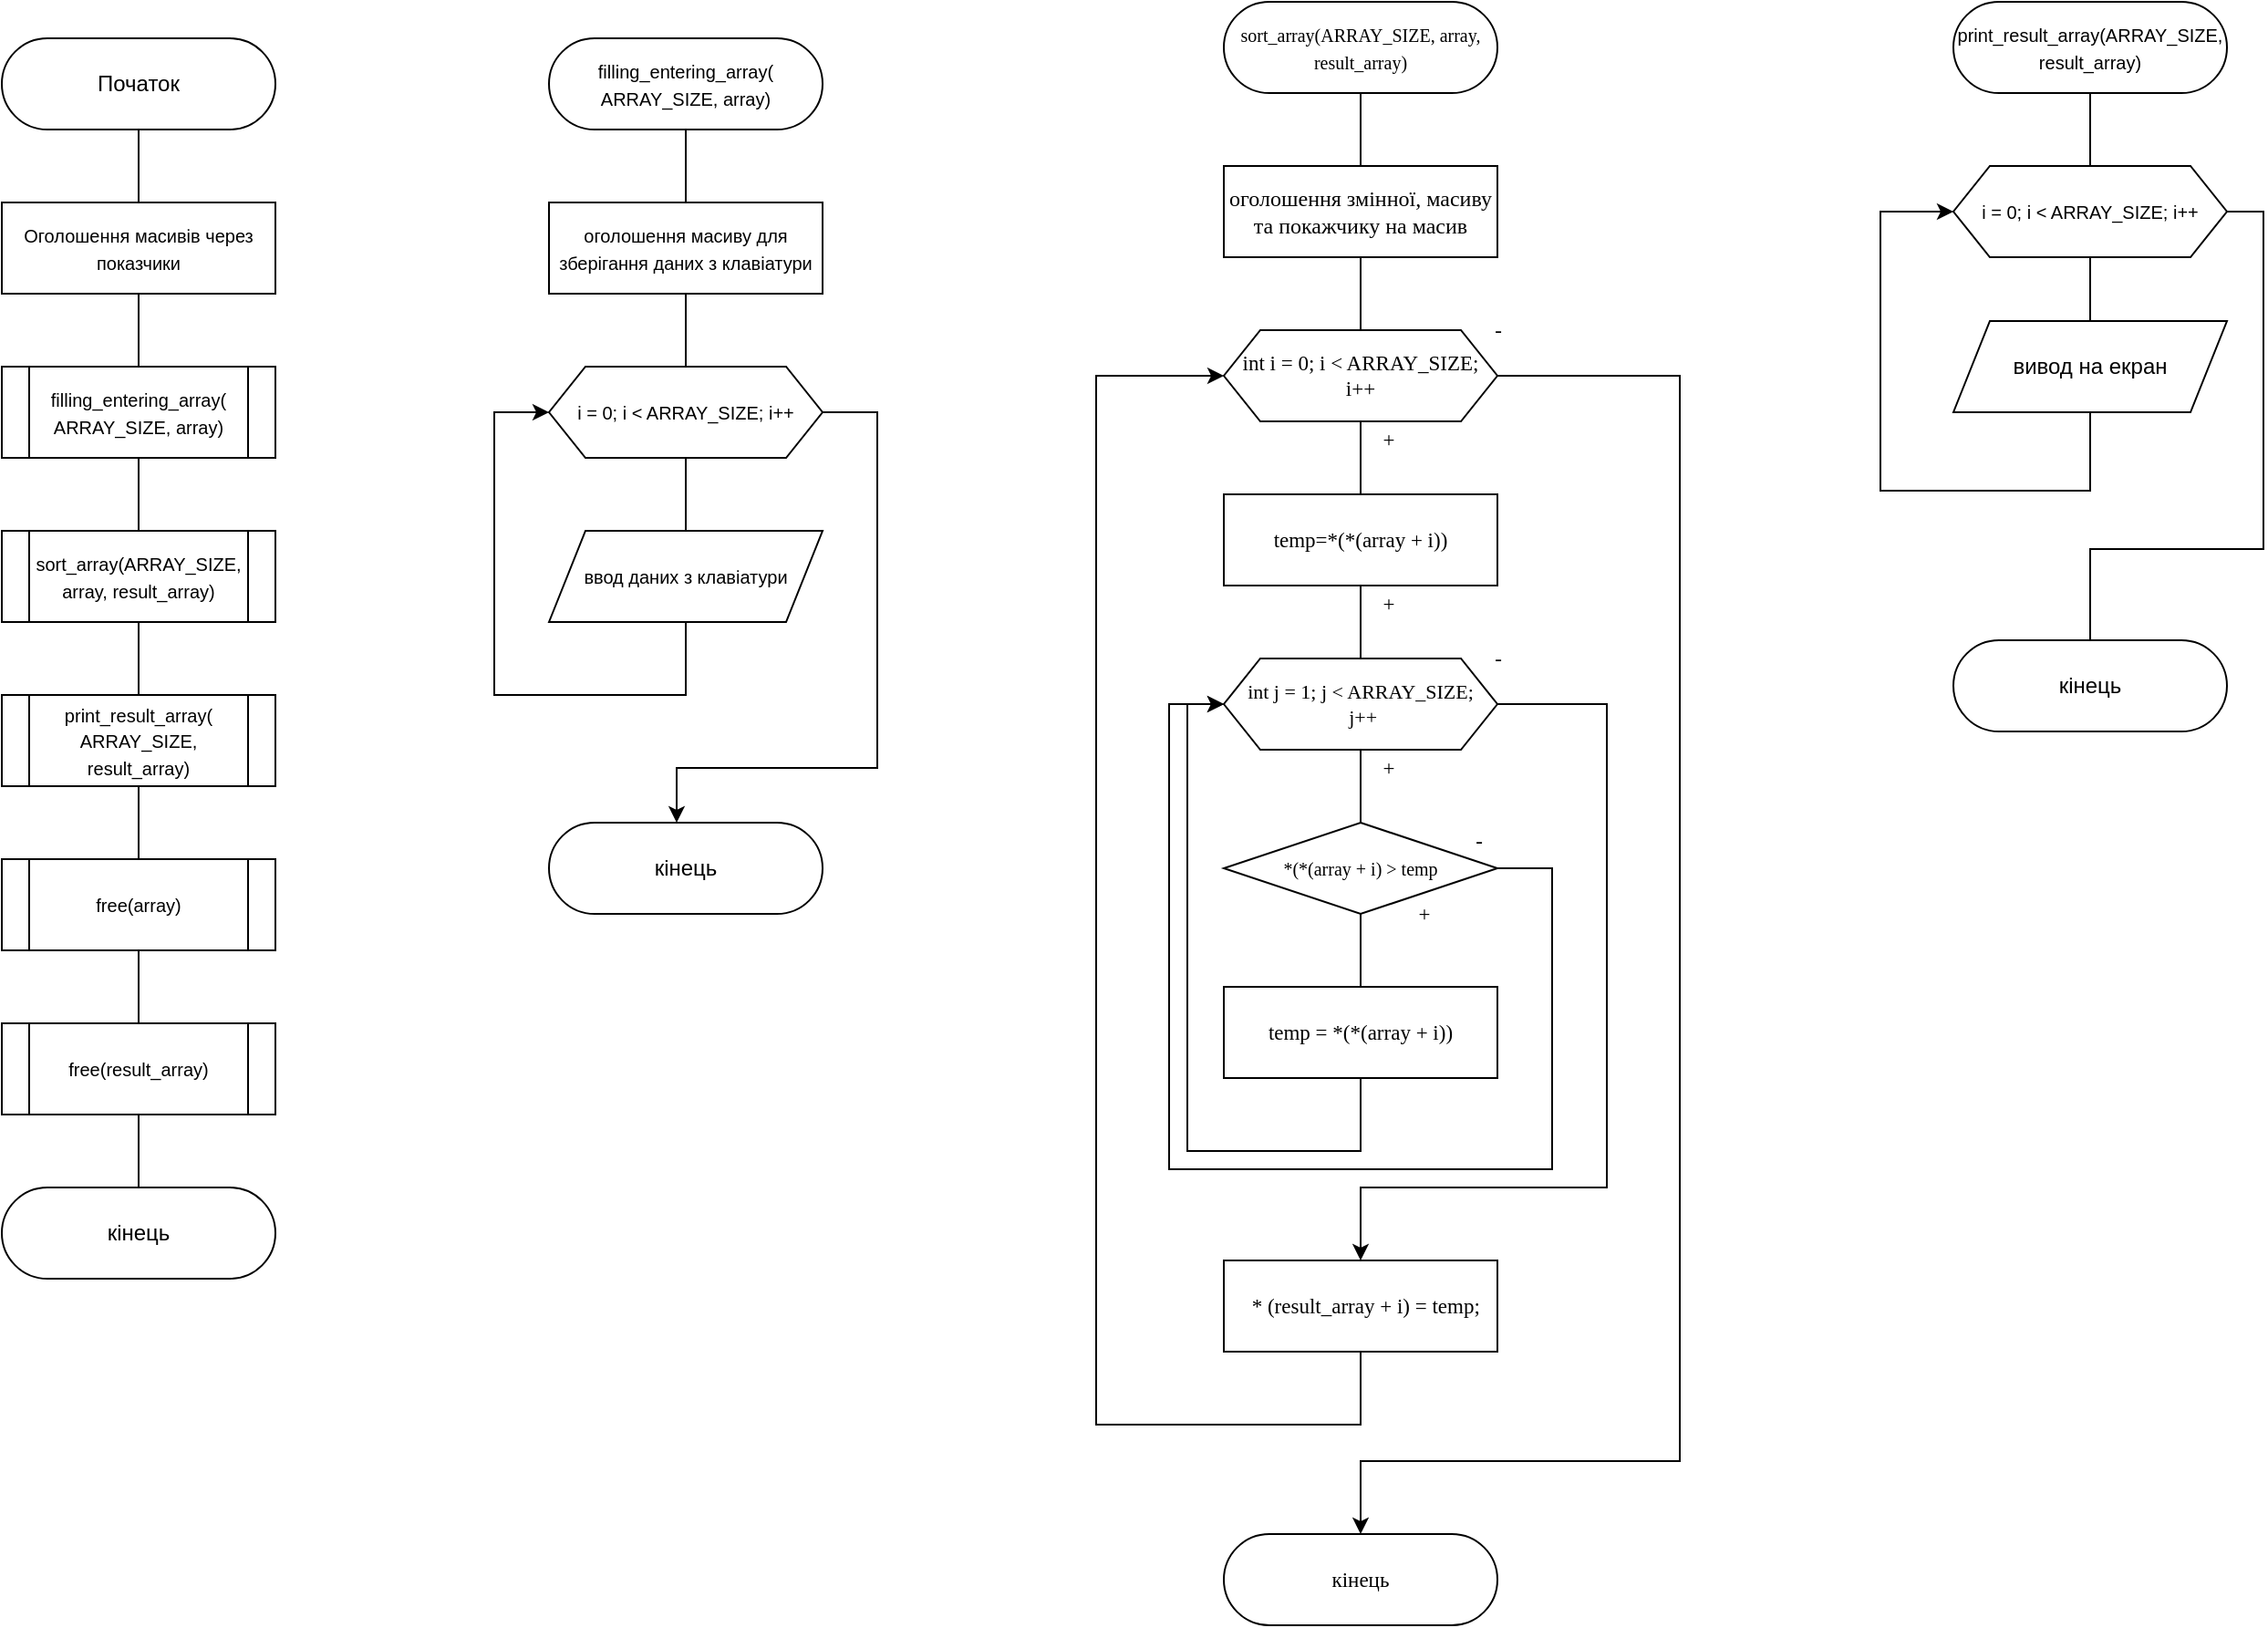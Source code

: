 <mxfile version="13.9.9" type="device"><diagram id="QlKZbR-mwJ6b-iQDdwDk" name="Страница 1"><mxGraphModel dx="1463" dy="859" grid="1" gridSize="10" guides="1" tooltips="1" connect="1" arrows="1" fold="1" page="1" pageScale="1" pageWidth="3300" pageHeight="4681" math="0" shadow="0"><root><mxCell id="0"/><mxCell id="1" parent="0"/><mxCell id="Dw5prqW0SycT2ToBMYsA-1" value="Початок" style="rounded=1;whiteSpace=wrap;html=1;arcSize=50;" vertex="1" parent="1"><mxGeometry x="80" y="110" width="150" height="50" as="geometry"/></mxCell><mxCell id="Dw5prqW0SycT2ToBMYsA-2" value="" style="endArrow=none;html=1;entryX=0.5;entryY=1;entryDx=0;entryDy=0;" edge="1" parent="1" target="Dw5prqW0SycT2ToBMYsA-1"><mxGeometry width="50" height="50" relative="1" as="geometry"><mxPoint x="155" y="200" as="sourcePoint"/><mxPoint x="550" y="290" as="targetPoint"/></mxGeometry></mxCell><mxCell id="Dw5prqW0SycT2ToBMYsA-3" value="&lt;font style=&quot;font-size: 10px&quot;&gt;Оголошення масивів через показчики&lt;/font&gt;" style="rounded=0;whiteSpace=wrap;html=1;" vertex="1" parent="1"><mxGeometry x="80" y="200" width="150" height="50" as="geometry"/></mxCell><mxCell id="Dw5prqW0SycT2ToBMYsA-4" value="" style="endArrow=none;html=1;entryX=0.5;entryY=1;entryDx=0;entryDy=0;" edge="1" parent="1" target="Dw5prqW0SycT2ToBMYsA-3"><mxGeometry width="50" height="50" relative="1" as="geometry"><mxPoint x="155" y="290" as="sourcePoint"/><mxPoint x="320" y="230" as="targetPoint"/></mxGeometry></mxCell><mxCell id="Dw5prqW0SycT2ToBMYsA-5" value="&lt;font style=&quot;font-size: 10px&quot;&gt;filling_entering_array(&lt;br&gt;ARRAY_SIZE, array)&lt;br&gt;&lt;/font&gt;" style="shape=process;whiteSpace=wrap;html=1;backgroundOutline=1;" vertex="1" parent="1"><mxGeometry x="80" y="290" width="150" height="50" as="geometry"/></mxCell><mxCell id="Dw5prqW0SycT2ToBMYsA-6" value="&lt;font size=&quot;1&quot;&gt;sort_array(ARRAY_SIZE,&lt;br&gt;array, result_array)&lt;br&gt;&lt;/font&gt;" style="shape=process;whiteSpace=wrap;html=1;backgroundOutline=1;" vertex="1" parent="1"><mxGeometry x="80" y="380" width="150" height="50" as="geometry"/></mxCell><mxCell id="Dw5prqW0SycT2ToBMYsA-7" value="" style="endArrow=none;html=1;entryX=0.5;entryY=1;entryDx=0;entryDy=0;exitX=0.5;exitY=0;exitDx=0;exitDy=0;" edge="1" parent="1" source="Dw5prqW0SycT2ToBMYsA-6" target="Dw5prqW0SycT2ToBMYsA-5"><mxGeometry width="50" height="50" relative="1" as="geometry"><mxPoint x="230" y="380" as="sourcePoint"/><mxPoint x="140" y="350" as="targetPoint"/></mxGeometry></mxCell><mxCell id="Dw5prqW0SycT2ToBMYsA-8" value="" style="endArrow=none;html=1;entryX=0.5;entryY=1;entryDx=0;entryDy=0;" edge="1" parent="1" target="Dw5prqW0SycT2ToBMYsA-6"><mxGeometry width="50" height="50" relative="1" as="geometry"><mxPoint x="155" y="470" as="sourcePoint"/><mxPoint x="280" y="440" as="targetPoint"/></mxGeometry></mxCell><mxCell id="Dw5prqW0SycT2ToBMYsA-9" value="&lt;font size=&quot;1&quot;&gt;print_result_array(&lt;br&gt;ARRAY_SIZE, result_array)&lt;br&gt;&lt;/font&gt;" style="shape=process;whiteSpace=wrap;html=1;backgroundOutline=1;" vertex="1" parent="1"><mxGeometry x="80" y="470" width="150" height="50" as="geometry"/></mxCell><mxCell id="Dw5prqW0SycT2ToBMYsA-10" value="" style="endArrow=none;html=1;entryX=0.5;entryY=1;entryDx=0;entryDy=0;" edge="1" parent="1" target="Dw5prqW0SycT2ToBMYsA-9"><mxGeometry width="50" height="50" relative="1" as="geometry"><mxPoint x="155" y="560" as="sourcePoint"/><mxPoint x="280" y="510" as="targetPoint"/></mxGeometry></mxCell><mxCell id="Dw5prqW0SycT2ToBMYsA-11" value="&lt;font size=&quot;1&quot;&gt;free(array)&lt;/font&gt;" style="shape=process;whiteSpace=wrap;html=1;backgroundOutline=1;" vertex="1" parent="1"><mxGeometry x="80" y="560" width="150" height="50" as="geometry"/></mxCell><mxCell id="Dw5prqW0SycT2ToBMYsA-12" value="" style="endArrow=none;html=1;entryX=0.5;entryY=1;entryDx=0;entryDy=0;" edge="1" parent="1" target="Dw5prqW0SycT2ToBMYsA-11"><mxGeometry width="50" height="50" relative="1" as="geometry"><mxPoint x="155" y="650" as="sourcePoint"/><mxPoint x="280" y="590" as="targetPoint"/></mxGeometry></mxCell><mxCell id="Dw5prqW0SycT2ToBMYsA-13" value="&lt;font size=&quot;1&quot;&gt;free(result_array)&lt;/font&gt;" style="shape=process;whiteSpace=wrap;html=1;backgroundOutline=1;" vertex="1" parent="1"><mxGeometry x="80" y="650" width="150" height="50" as="geometry"/></mxCell><mxCell id="Dw5prqW0SycT2ToBMYsA-14" value="" style="endArrow=none;html=1;exitX=0.5;exitY=1;exitDx=0;exitDy=0;" edge="1" parent="1" source="Dw5prqW0SycT2ToBMYsA-13"><mxGeometry width="50" height="50" relative="1" as="geometry"><mxPoint x="230" y="640" as="sourcePoint"/><mxPoint x="155" y="740" as="targetPoint"/></mxGeometry></mxCell><mxCell id="Dw5prqW0SycT2ToBMYsA-15" value="кінець" style="rounded=1;whiteSpace=wrap;html=1;arcSize=50;" vertex="1" parent="1"><mxGeometry x="80" y="740" width="150" height="50" as="geometry"/></mxCell><mxCell id="Dw5prqW0SycT2ToBMYsA-75" value="&lt;font size=&quot;1&quot;&gt;filling_entering_array(&lt;br&gt;ARRAY_SIZE, array)&lt;br&gt;&lt;/font&gt;" style="rounded=1;whiteSpace=wrap;html=1;arcSize=50;" vertex="1" parent="1"><mxGeometry x="380" y="110" width="150" height="50" as="geometry"/></mxCell><mxCell id="Dw5prqW0SycT2ToBMYsA-76" value="" style="endArrow=none;html=1;entryX=0.5;entryY=1;entryDx=0;entryDy=0;" edge="1" parent="1" target="Dw5prqW0SycT2ToBMYsA-75"><mxGeometry width="50" height="50" relative="1" as="geometry"><mxPoint x="455" y="200" as="sourcePoint"/><mxPoint x="550" y="200" as="targetPoint"/></mxGeometry></mxCell><mxCell id="Dw5prqW0SycT2ToBMYsA-77" value="&lt;font style=&quot;font-size: 10px&quot;&gt;оголошення масиву для зберігання даних з клавіатури&lt;/font&gt;" style="rounded=0;whiteSpace=wrap;html=1;" vertex="1" parent="1"><mxGeometry x="380" y="200" width="150" height="50" as="geometry"/></mxCell><mxCell id="Dw5prqW0SycT2ToBMYsA-78" value="" style="endArrow=none;html=1;entryX=0.5;entryY=1;entryDx=0;entryDy=0;" edge="1" parent="1" target="Dw5prqW0SycT2ToBMYsA-77"><mxGeometry width="50" height="50" relative="1" as="geometry"><mxPoint x="455" y="290" as="sourcePoint"/><mxPoint x="490" y="240" as="targetPoint"/></mxGeometry></mxCell><mxCell id="Dw5prqW0SycT2ToBMYsA-79" style="edgeStyle=orthogonalEdgeStyle;rounded=0;orthogonalLoop=1;jettySize=auto;html=1;exitX=1;exitY=0.5;exitDx=0;exitDy=0;endArrow=classic;endFill=1;" edge="1" parent="1" source="Dw5prqW0SycT2ToBMYsA-80" target="Dw5prqW0SycT2ToBMYsA-84"><mxGeometry relative="1" as="geometry"><mxPoint x="450" y="550" as="targetPoint"/><Array as="points"><mxPoint x="560" y="315"/><mxPoint x="560" y="510"/><mxPoint x="450" y="510"/></Array></mxGeometry></mxCell><mxCell id="Dw5prqW0SycT2ToBMYsA-80" value="&lt;font style=&quot;font-size: 10px&quot;&gt;i = 0; i &amp;lt; ARRAY_SIZE; i++&lt;/font&gt;" style="shape=hexagon;perimeter=hexagonPerimeter2;whiteSpace=wrap;html=1;fixedSize=1;" vertex="1" parent="1"><mxGeometry x="380" y="290" width="150" height="50" as="geometry"/></mxCell><mxCell id="Dw5prqW0SycT2ToBMYsA-81" value="" style="endArrow=none;html=1;entryX=0.5;entryY=1;entryDx=0;entryDy=0;" edge="1" parent="1" target="Dw5prqW0SycT2ToBMYsA-80"><mxGeometry width="50" height="50" relative="1" as="geometry"><mxPoint x="455" y="380" as="sourcePoint"/><mxPoint x="490" y="420" as="targetPoint"/></mxGeometry></mxCell><mxCell id="Dw5prqW0SycT2ToBMYsA-82" value="&lt;font style=&quot;font-size: 10px&quot;&gt;ввод даних з клавіатури&lt;/font&gt;" style="shape=parallelogram;perimeter=parallelogramPerimeter;whiteSpace=wrap;html=1;fixedSize=1;" vertex="1" parent="1"><mxGeometry x="380" y="380" width="150" height="50" as="geometry"/></mxCell><mxCell id="Dw5prqW0SycT2ToBMYsA-83" value="" style="endArrow=classic;html=1;endFill=1;exitX=0.5;exitY=1;exitDx=0;exitDy=0;rounded=0;entryX=0;entryY=0.5;entryDx=0;entryDy=0;" edge="1" parent="1" source="Dw5prqW0SycT2ToBMYsA-82" target="Dw5prqW0SycT2ToBMYsA-80"><mxGeometry width="50" height="50" relative="1" as="geometry"><mxPoint x="455" y="470" as="sourcePoint"/><mxPoint x="340" y="320" as="targetPoint"/><Array as="points"><mxPoint x="455" y="470"/><mxPoint x="350" y="470"/><mxPoint x="350" y="430"/><mxPoint x="350" y="370"/><mxPoint x="350" y="340"/><mxPoint x="350" y="315"/></Array></mxGeometry></mxCell><mxCell id="Dw5prqW0SycT2ToBMYsA-84" value="кінець" style="rounded=1;whiteSpace=wrap;html=1;arcSize=50;" vertex="1" parent="1"><mxGeometry x="380" y="540" width="150" height="50" as="geometry"/></mxCell><mxCell id="Dw5prqW0SycT2ToBMYsA-85" value="&lt;font style=&quot;font-size: 10px&quot;&gt;sort_array(ARRAY_SIZE, array,&lt;br&gt;result_array)&lt;br&gt;&lt;/font&gt;" style="rounded=1;whiteSpace=wrap;html=1;arcSize=50;fontFamily=Times New Roman;" vertex="1" parent="1"><mxGeometry x="750" y="90" width="150" height="50" as="geometry"/></mxCell><mxCell id="Dw5prqW0SycT2ToBMYsA-86" value="" style="endArrow=none;html=1;entryX=0.5;entryY=1;entryDx=0;entryDy=0;" edge="1" parent="1" target="Dw5prqW0SycT2ToBMYsA-85"><mxGeometry width="50" height="50" relative="1" as="geometry"><mxPoint x="825" y="180" as="sourcePoint"/><mxPoint x="990" y="170" as="targetPoint"/></mxGeometry></mxCell><mxCell id="Dw5prqW0SycT2ToBMYsA-87" value="оголошення змінної, масиву та покажчику на масив" style="rounded=0;whiteSpace=wrap;html=1;fontFamily=Times New Roman;" vertex="1" parent="1"><mxGeometry x="750" y="180" width="150" height="50" as="geometry"/></mxCell><mxCell id="Dw5prqW0SycT2ToBMYsA-88" style="edgeStyle=orthogonalEdgeStyle;rounded=0;orthogonalLoop=1;jettySize=auto;html=1;exitX=1;exitY=0.5;exitDx=0;exitDy=0;fontFamily=Times New Roman;fontSize=11.5;entryX=0.5;entryY=0;entryDx=0;entryDy=0;" edge="1" parent="1" source="Dw5prqW0SycT2ToBMYsA-89"><mxGeometry relative="1" as="geometry"><mxPoint x="825" y="930" as="targetPoint"/><Array as="points"><mxPoint x="1000" y="295"/><mxPoint x="1000" y="890"/><mxPoint x="825" y="890"/></Array></mxGeometry></mxCell><mxCell id="Dw5prqW0SycT2ToBMYsA-89" value="int i = 0; i &amp;lt; ARRAY_SIZE;&lt;br style=&quot;font-size: 11.5px;&quot;&gt;i++" style="shape=hexagon;perimeter=hexagonPerimeter2;whiteSpace=wrap;html=1;fixedSize=1;fontFamily=Times New Roman;fontSize=11.5;" vertex="1" parent="1"><mxGeometry x="750" y="270" width="150" height="50" as="geometry"/></mxCell><mxCell id="Dw5prqW0SycT2ToBMYsA-90" value="" style="endArrow=none;html=1;fontFamily=Times New Roman;entryX=0.5;entryY=1;entryDx=0;entryDy=0;exitX=0.5;exitY=0;exitDx=0;exitDy=0;" edge="1" parent="1" source="Dw5prqW0SycT2ToBMYsA-89" target="Dw5prqW0SycT2ToBMYsA-87"><mxGeometry width="50" height="50" relative="1" as="geometry"><mxPoint x="890" y="300" as="sourcePoint"/><mxPoint x="940" y="250" as="targetPoint"/></mxGeometry></mxCell><mxCell id="Dw5prqW0SycT2ToBMYsA-91" value="" style="endArrow=none;html=1;fontFamily=Times New Roman;fontSize=11.5;entryX=0.5;entryY=1;entryDx=0;entryDy=0;" edge="1" parent="1" target="Dw5prqW0SycT2ToBMYsA-89"><mxGeometry width="50" height="50" relative="1" as="geometry"><mxPoint x="825" y="360" as="sourcePoint"/><mxPoint x="940" y="330" as="targetPoint"/></mxGeometry></mxCell><mxCell id="Dw5prqW0SycT2ToBMYsA-92" value="temp=*(*(array + i))" style="rounded=0;whiteSpace=wrap;html=1;fontFamily=Times New Roman;fontSize=11.5;" vertex="1" parent="1"><mxGeometry x="750" y="360" width="150" height="50" as="geometry"/></mxCell><mxCell id="Dw5prqW0SycT2ToBMYsA-93" value="" style="endArrow=none;html=1;fontFamily=Times New Roman;fontSize=11.5;entryX=0.5;entryY=1;entryDx=0;entryDy=0;" edge="1" parent="1" target="Dw5prqW0SycT2ToBMYsA-92"><mxGeometry width="50" height="50" relative="1" as="geometry"><mxPoint x="825" y="450" as="sourcePoint"/><mxPoint x="940" y="410" as="targetPoint"/></mxGeometry></mxCell><mxCell id="Dw5prqW0SycT2ToBMYsA-94" style="edgeStyle=orthogonalEdgeStyle;rounded=0;orthogonalLoop=1;jettySize=auto;html=1;exitX=1;exitY=0.5;exitDx=0;exitDy=0;fontFamily=Times New Roman;fontSize=11.5;" edge="1" parent="1" source="Dw5prqW0SycT2ToBMYsA-95"><mxGeometry relative="1" as="geometry"><mxPoint x="825" y="780" as="targetPoint"/><Array as="points"><mxPoint x="960" y="475"/><mxPoint x="960" y="740"/><mxPoint x="825" y="740"/></Array></mxGeometry></mxCell><mxCell id="Dw5prqW0SycT2ToBMYsA-95" value="&lt;font style=&quot;font-size: 11px&quot;&gt;int j = 1; j &amp;lt; ARRAY_SIZE;&lt;br&gt;&amp;nbsp;j++&lt;/font&gt;" style="shape=hexagon;perimeter=hexagonPerimeter2;whiteSpace=wrap;html=1;fixedSize=1;fontFamily=Times New Roman;fontSize=11.5;" vertex="1" parent="1"><mxGeometry x="750" y="450" width="150" height="50" as="geometry"/></mxCell><mxCell id="Dw5prqW0SycT2ToBMYsA-96" style="edgeStyle=orthogonalEdgeStyle;rounded=0;orthogonalLoop=1;jettySize=auto;html=1;exitX=1;exitY=0.5;exitDx=0;exitDy=0;fontFamily=Times New Roman;fontSize=11.5;entryX=0;entryY=0.5;entryDx=0;entryDy=0;" edge="1" parent="1" source="Dw5prqW0SycT2ToBMYsA-97" target="Dw5prqW0SycT2ToBMYsA-95"><mxGeometry relative="1" as="geometry"><mxPoint x="670" y="470" as="targetPoint"/><Array as="points"><mxPoint x="930" y="565"/><mxPoint x="930" y="730"/><mxPoint x="720" y="730"/><mxPoint x="720" y="475"/></Array></mxGeometry></mxCell><mxCell id="Dw5prqW0SycT2ToBMYsA-97" value="&lt;font style=&quot;font-size: 10px&quot;&gt;*(*(array + i) &amp;gt; temp&lt;/font&gt;" style="rhombus;whiteSpace=wrap;html=1;fontFamily=Times New Roman;fontSize=11.5;" vertex="1" parent="1"><mxGeometry x="750" y="540" width="150" height="50" as="geometry"/></mxCell><mxCell id="Dw5prqW0SycT2ToBMYsA-98" value="" style="endArrow=none;html=1;fontFamily=Times New Roman;fontSize=11.5;entryX=0.5;entryY=1;entryDx=0;entryDy=0;exitX=0.5;exitY=0;exitDx=0;exitDy=0;" edge="1" parent="1" source="Dw5prqW0SycT2ToBMYsA-97" target="Dw5prqW0SycT2ToBMYsA-95"><mxGeometry width="50" height="50" relative="1" as="geometry"><mxPoint x="890" y="540" as="sourcePoint"/><mxPoint x="940" y="490" as="targetPoint"/></mxGeometry></mxCell><mxCell id="Dw5prqW0SycT2ToBMYsA-99" value="" style="endArrow=none;html=1;fontFamily=Times New Roman;fontSize=11.5;entryX=0.5;entryY=1;entryDx=0;entryDy=0;" edge="1" parent="1" target="Dw5prqW0SycT2ToBMYsA-97"><mxGeometry width="50" height="50" relative="1" as="geometry"><mxPoint x="825" y="630" as="sourcePoint"/><mxPoint x="940" y="570" as="targetPoint"/></mxGeometry></mxCell><mxCell id="Dw5prqW0SycT2ToBMYsA-100" style="edgeStyle=orthogonalEdgeStyle;rounded=0;orthogonalLoop=1;jettySize=auto;html=1;exitX=0.5;exitY=1;exitDx=0;exitDy=0;fontFamily=Times New Roman;fontSize=11.5;entryX=0;entryY=0.5;entryDx=0;entryDy=0;" edge="1" parent="1" source="Dw5prqW0SycT2ToBMYsA-101" target="Dw5prqW0SycT2ToBMYsA-95"><mxGeometry relative="1" as="geometry"><mxPoint x="730" y="470" as="targetPoint"/><Array as="points"><mxPoint x="825" y="720"/><mxPoint x="730" y="720"/><mxPoint x="730" y="475"/></Array></mxGeometry></mxCell><mxCell id="Dw5prqW0SycT2ToBMYsA-101" value="temp = *(*(array + i))" style="rounded=0;whiteSpace=wrap;html=1;fontFamily=Times New Roman;fontSize=11.5;" vertex="1" parent="1"><mxGeometry x="750" y="630" width="150" height="50" as="geometry"/></mxCell><mxCell id="Dw5prqW0SycT2ToBMYsA-102" style="edgeStyle=orthogonalEdgeStyle;rounded=0;orthogonalLoop=1;jettySize=auto;html=1;fontFamily=Times New Roman;fontSize=11.5;entryX=0;entryY=0.5;entryDx=0;entryDy=0;" edge="1" parent="1" source="Dw5prqW0SycT2ToBMYsA-103" target="Dw5prqW0SycT2ToBMYsA-89"><mxGeometry relative="1" as="geometry"><mxPoint x="620" y="300" as="targetPoint"/><Array as="points"><mxPoint x="825" y="870"/><mxPoint x="680" y="870"/><mxPoint x="680" y="295"/></Array></mxGeometry></mxCell><mxCell id="Dw5prqW0SycT2ToBMYsA-103" value="&amp;nbsp; * (result_array + i) = temp;" style="rounded=0;whiteSpace=wrap;html=1;fontFamily=Times New Roman;fontSize=11.5;" vertex="1" parent="1"><mxGeometry x="750" y="780" width="150" height="50" as="geometry"/></mxCell><mxCell id="Dw5prqW0SycT2ToBMYsA-104" value="+" style="text;html=1;strokeColor=none;fillColor=none;align=center;verticalAlign=middle;whiteSpace=wrap;rounded=0;fontFamily=Times New Roman;fontSize=11.5;" vertex="1" parent="1"><mxGeometry x="840" y="580" width="40" height="20" as="geometry"/></mxCell><mxCell id="Dw5prqW0SycT2ToBMYsA-105" value="-" style="text;html=1;strokeColor=none;fillColor=none;align=center;verticalAlign=middle;whiteSpace=wrap;rounded=0;fontFamily=Times New Roman;fontSize=11.5;" vertex="1" parent="1"><mxGeometry x="870" y="540" width="40" height="20" as="geometry"/></mxCell><mxCell id="Dw5prqW0SycT2ToBMYsA-106" value="-" style="text;html=1;align=center;verticalAlign=middle;resizable=0;points=[];autosize=1;fontSize=11.5;fontFamily=Times New Roman;" vertex="1" parent="1"><mxGeometry x="890" y="440" width="20" height="20" as="geometry"/></mxCell><mxCell id="Dw5prqW0SycT2ToBMYsA-107" value="-" style="text;html=1;align=center;verticalAlign=middle;resizable=0;points=[];autosize=1;fontSize=11.5;fontFamily=Times New Roman;" vertex="1" parent="1"><mxGeometry x="890" y="260" width="20" height="20" as="geometry"/></mxCell><mxCell id="Dw5prqW0SycT2ToBMYsA-108" value="+" style="text;html=1;align=center;verticalAlign=middle;resizable=0;points=[];autosize=1;fontSize=11.5;fontFamily=Times New Roman;" vertex="1" parent="1"><mxGeometry x="830" y="320" width="20" height="20" as="geometry"/></mxCell><mxCell id="Dw5prqW0SycT2ToBMYsA-109" value="+" style="text;html=1;align=center;verticalAlign=middle;resizable=0;points=[];autosize=1;fontSize=11.5;fontFamily=Times New Roman;" vertex="1" parent="1"><mxGeometry x="830" y="410" width="20" height="20" as="geometry"/></mxCell><mxCell id="Dw5prqW0SycT2ToBMYsA-110" value="+" style="text;html=1;align=center;verticalAlign=middle;resizable=0;points=[];autosize=1;fontSize=11.5;fontFamily=Times New Roman;" vertex="1" parent="1"><mxGeometry x="830" y="500" width="20" height="20" as="geometry"/></mxCell><mxCell id="Dw5prqW0SycT2ToBMYsA-111" value="кінець" style="rounded=1;whiteSpace=wrap;html=1;fontFamily=Times New Roman;fontSize=11.5;arcSize=50;" vertex="1" parent="1"><mxGeometry x="750" y="930" width="150" height="50" as="geometry"/></mxCell><mxCell id="Dw5prqW0SycT2ToBMYsA-112" value="&lt;font size=&quot;1&quot;&gt;print_result_array(ARRAY_SIZE,&lt;br&gt;result_array)&lt;br&gt;&lt;/font&gt;" style="rounded=1;whiteSpace=wrap;html=1;arcSize=50;" vertex="1" parent="1"><mxGeometry x="1150" y="90" width="150" height="50" as="geometry"/></mxCell><mxCell id="Dw5prqW0SycT2ToBMYsA-113" value="" style="endArrow=none;html=1;entryX=0.5;entryY=1;entryDx=0;entryDy=0;" edge="1" parent="1" target="Dw5prqW0SycT2ToBMYsA-112"><mxGeometry width="50" height="50" relative="1" as="geometry"><mxPoint x="1225" y="180" as="sourcePoint"/><mxPoint x="1240" y="130" as="targetPoint"/></mxGeometry></mxCell><mxCell id="Dw5prqW0SycT2ToBMYsA-114" style="edgeStyle=orthogonalEdgeStyle;rounded=0;orthogonalLoop=1;jettySize=auto;html=1;exitX=1;exitY=0.5;exitDx=0;exitDy=0;endArrow=none;endFill=0;" edge="1" parent="1" source="Dw5prqW0SycT2ToBMYsA-115"><mxGeometry relative="1" as="geometry"><mxPoint x="1225" y="440" as="targetPoint"/><Array as="points"><mxPoint x="1320" y="205"/><mxPoint x="1320" y="390"/><mxPoint x="1225" y="390"/></Array></mxGeometry></mxCell><mxCell id="Dw5prqW0SycT2ToBMYsA-115" value="&lt;font size=&quot;1&quot;&gt;i = 0; i &amp;lt; ARRAY_SIZE; i++&lt;/font&gt;" style="shape=hexagon;perimeter=hexagonPerimeter2;whiteSpace=wrap;html=1;fixedSize=1;" vertex="1" parent="1"><mxGeometry x="1150" y="180" width="150" height="50" as="geometry"/></mxCell><mxCell id="Dw5prqW0SycT2ToBMYsA-116" value="" style="endArrow=none;html=1;entryX=0.5;entryY=1;entryDx=0;entryDy=0;" edge="1" parent="1" target="Dw5prqW0SycT2ToBMYsA-115"><mxGeometry width="50" height="50" relative="1" as="geometry"><mxPoint x="1225" y="270" as="sourcePoint"/><mxPoint x="1260" y="210" as="targetPoint"/></mxGeometry></mxCell><mxCell id="Dw5prqW0SycT2ToBMYsA-117" style="edgeStyle=orthogonalEdgeStyle;rounded=0;orthogonalLoop=1;jettySize=auto;html=1;endArrow=classic;endFill=1;entryX=0;entryY=0.5;entryDx=0;entryDy=0;" edge="1" parent="1" source="Dw5prqW0SycT2ToBMYsA-118" target="Dw5prqW0SycT2ToBMYsA-115"><mxGeometry relative="1" as="geometry"><mxPoint x="1110" y="200" as="targetPoint"/><Array as="points"><mxPoint x="1225" y="358"/><mxPoint x="1110" y="358"/><mxPoint x="1110" y="205"/></Array></mxGeometry></mxCell><mxCell id="Dw5prqW0SycT2ToBMYsA-118" value="вивод на екран" style="shape=parallelogram;perimeter=parallelogramPerimeter;whiteSpace=wrap;html=1;fixedSize=1;" vertex="1" parent="1"><mxGeometry x="1150" y="265" width="150" height="50" as="geometry"/></mxCell><mxCell id="Dw5prqW0SycT2ToBMYsA-119" value="кінець" style="rounded=1;whiteSpace=wrap;html=1;arcSize=50;" vertex="1" parent="1"><mxGeometry x="1150" y="440" width="150" height="50" as="geometry"/></mxCell></root></mxGraphModel></diagram></mxfile>